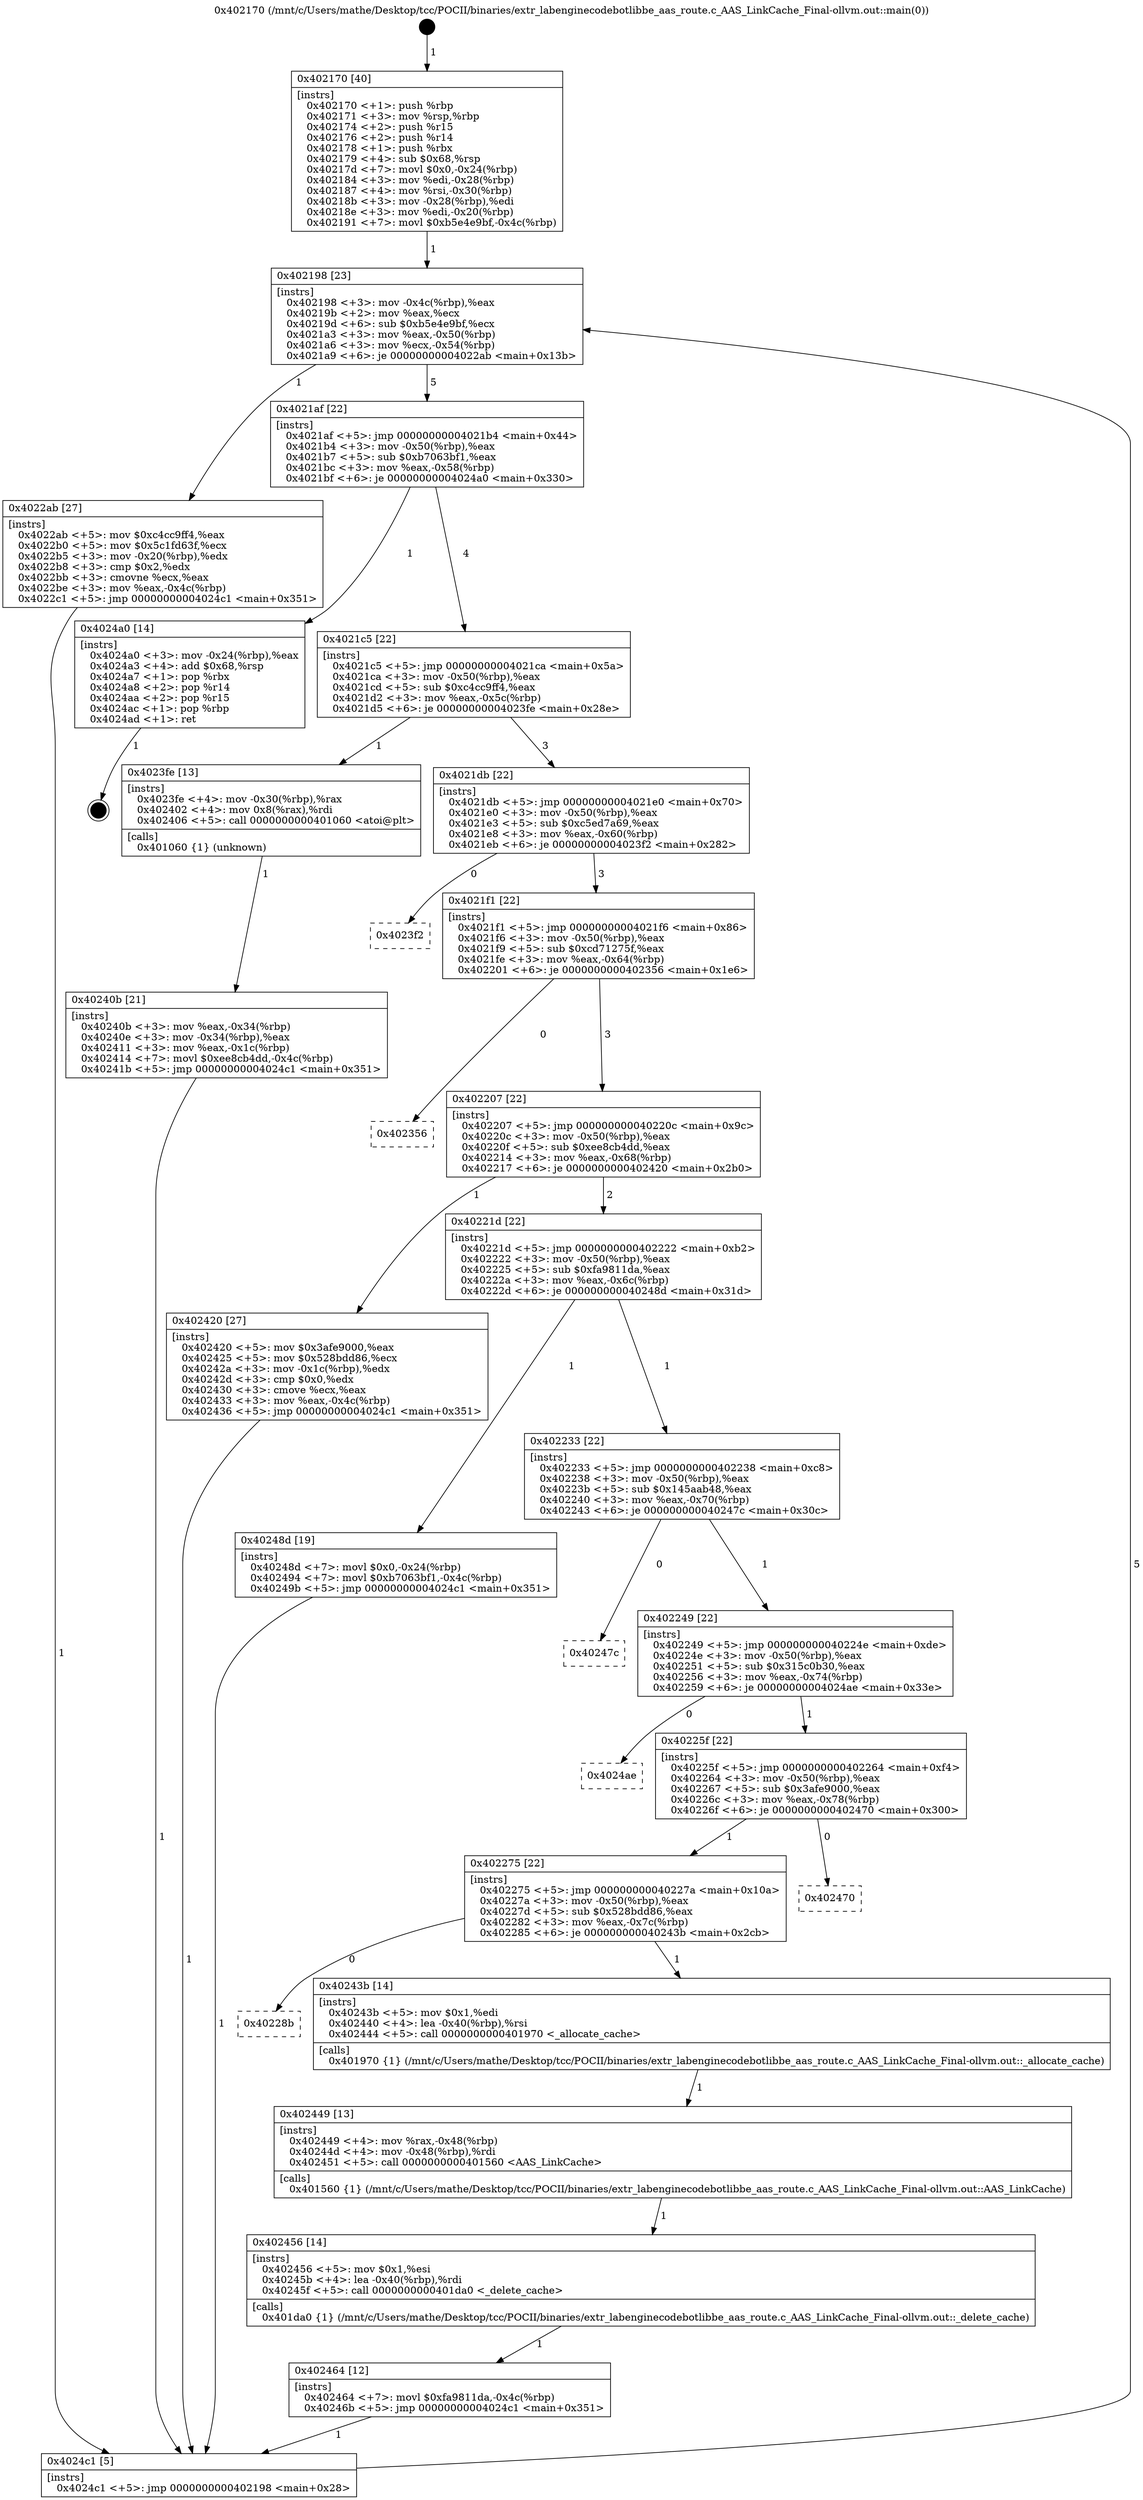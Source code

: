 digraph "0x402170" {
  label = "0x402170 (/mnt/c/Users/mathe/Desktop/tcc/POCII/binaries/extr_labenginecodebotlibbe_aas_route.c_AAS_LinkCache_Final-ollvm.out::main(0))"
  labelloc = "t"
  node[shape=record]

  Entry [label="",width=0.3,height=0.3,shape=circle,fillcolor=black,style=filled]
  "0x402198" [label="{
     0x402198 [23]\l
     | [instrs]\l
     &nbsp;&nbsp;0x402198 \<+3\>: mov -0x4c(%rbp),%eax\l
     &nbsp;&nbsp;0x40219b \<+2\>: mov %eax,%ecx\l
     &nbsp;&nbsp;0x40219d \<+6\>: sub $0xb5e4e9bf,%ecx\l
     &nbsp;&nbsp;0x4021a3 \<+3\>: mov %eax,-0x50(%rbp)\l
     &nbsp;&nbsp;0x4021a6 \<+3\>: mov %ecx,-0x54(%rbp)\l
     &nbsp;&nbsp;0x4021a9 \<+6\>: je 00000000004022ab \<main+0x13b\>\l
  }"]
  "0x4022ab" [label="{
     0x4022ab [27]\l
     | [instrs]\l
     &nbsp;&nbsp;0x4022ab \<+5\>: mov $0xc4cc9ff4,%eax\l
     &nbsp;&nbsp;0x4022b0 \<+5\>: mov $0x5c1fd63f,%ecx\l
     &nbsp;&nbsp;0x4022b5 \<+3\>: mov -0x20(%rbp),%edx\l
     &nbsp;&nbsp;0x4022b8 \<+3\>: cmp $0x2,%edx\l
     &nbsp;&nbsp;0x4022bb \<+3\>: cmovne %ecx,%eax\l
     &nbsp;&nbsp;0x4022be \<+3\>: mov %eax,-0x4c(%rbp)\l
     &nbsp;&nbsp;0x4022c1 \<+5\>: jmp 00000000004024c1 \<main+0x351\>\l
  }"]
  "0x4021af" [label="{
     0x4021af [22]\l
     | [instrs]\l
     &nbsp;&nbsp;0x4021af \<+5\>: jmp 00000000004021b4 \<main+0x44\>\l
     &nbsp;&nbsp;0x4021b4 \<+3\>: mov -0x50(%rbp),%eax\l
     &nbsp;&nbsp;0x4021b7 \<+5\>: sub $0xb7063bf1,%eax\l
     &nbsp;&nbsp;0x4021bc \<+3\>: mov %eax,-0x58(%rbp)\l
     &nbsp;&nbsp;0x4021bf \<+6\>: je 00000000004024a0 \<main+0x330\>\l
  }"]
  "0x4024c1" [label="{
     0x4024c1 [5]\l
     | [instrs]\l
     &nbsp;&nbsp;0x4024c1 \<+5\>: jmp 0000000000402198 \<main+0x28\>\l
  }"]
  "0x402170" [label="{
     0x402170 [40]\l
     | [instrs]\l
     &nbsp;&nbsp;0x402170 \<+1\>: push %rbp\l
     &nbsp;&nbsp;0x402171 \<+3\>: mov %rsp,%rbp\l
     &nbsp;&nbsp;0x402174 \<+2\>: push %r15\l
     &nbsp;&nbsp;0x402176 \<+2\>: push %r14\l
     &nbsp;&nbsp;0x402178 \<+1\>: push %rbx\l
     &nbsp;&nbsp;0x402179 \<+4\>: sub $0x68,%rsp\l
     &nbsp;&nbsp;0x40217d \<+7\>: movl $0x0,-0x24(%rbp)\l
     &nbsp;&nbsp;0x402184 \<+3\>: mov %edi,-0x28(%rbp)\l
     &nbsp;&nbsp;0x402187 \<+4\>: mov %rsi,-0x30(%rbp)\l
     &nbsp;&nbsp;0x40218b \<+3\>: mov -0x28(%rbp),%edi\l
     &nbsp;&nbsp;0x40218e \<+3\>: mov %edi,-0x20(%rbp)\l
     &nbsp;&nbsp;0x402191 \<+7\>: movl $0xb5e4e9bf,-0x4c(%rbp)\l
  }"]
  Exit [label="",width=0.3,height=0.3,shape=circle,fillcolor=black,style=filled,peripheries=2]
  "0x4024a0" [label="{
     0x4024a0 [14]\l
     | [instrs]\l
     &nbsp;&nbsp;0x4024a0 \<+3\>: mov -0x24(%rbp),%eax\l
     &nbsp;&nbsp;0x4024a3 \<+4\>: add $0x68,%rsp\l
     &nbsp;&nbsp;0x4024a7 \<+1\>: pop %rbx\l
     &nbsp;&nbsp;0x4024a8 \<+2\>: pop %r14\l
     &nbsp;&nbsp;0x4024aa \<+2\>: pop %r15\l
     &nbsp;&nbsp;0x4024ac \<+1\>: pop %rbp\l
     &nbsp;&nbsp;0x4024ad \<+1\>: ret\l
  }"]
  "0x4021c5" [label="{
     0x4021c5 [22]\l
     | [instrs]\l
     &nbsp;&nbsp;0x4021c5 \<+5\>: jmp 00000000004021ca \<main+0x5a\>\l
     &nbsp;&nbsp;0x4021ca \<+3\>: mov -0x50(%rbp),%eax\l
     &nbsp;&nbsp;0x4021cd \<+5\>: sub $0xc4cc9ff4,%eax\l
     &nbsp;&nbsp;0x4021d2 \<+3\>: mov %eax,-0x5c(%rbp)\l
     &nbsp;&nbsp;0x4021d5 \<+6\>: je 00000000004023fe \<main+0x28e\>\l
  }"]
  "0x402464" [label="{
     0x402464 [12]\l
     | [instrs]\l
     &nbsp;&nbsp;0x402464 \<+7\>: movl $0xfa9811da,-0x4c(%rbp)\l
     &nbsp;&nbsp;0x40246b \<+5\>: jmp 00000000004024c1 \<main+0x351\>\l
  }"]
  "0x4023fe" [label="{
     0x4023fe [13]\l
     | [instrs]\l
     &nbsp;&nbsp;0x4023fe \<+4\>: mov -0x30(%rbp),%rax\l
     &nbsp;&nbsp;0x402402 \<+4\>: mov 0x8(%rax),%rdi\l
     &nbsp;&nbsp;0x402406 \<+5\>: call 0000000000401060 \<atoi@plt\>\l
     | [calls]\l
     &nbsp;&nbsp;0x401060 \{1\} (unknown)\l
  }"]
  "0x4021db" [label="{
     0x4021db [22]\l
     | [instrs]\l
     &nbsp;&nbsp;0x4021db \<+5\>: jmp 00000000004021e0 \<main+0x70\>\l
     &nbsp;&nbsp;0x4021e0 \<+3\>: mov -0x50(%rbp),%eax\l
     &nbsp;&nbsp;0x4021e3 \<+5\>: sub $0xc5ed7a69,%eax\l
     &nbsp;&nbsp;0x4021e8 \<+3\>: mov %eax,-0x60(%rbp)\l
     &nbsp;&nbsp;0x4021eb \<+6\>: je 00000000004023f2 \<main+0x282\>\l
  }"]
  "0x40240b" [label="{
     0x40240b [21]\l
     | [instrs]\l
     &nbsp;&nbsp;0x40240b \<+3\>: mov %eax,-0x34(%rbp)\l
     &nbsp;&nbsp;0x40240e \<+3\>: mov -0x34(%rbp),%eax\l
     &nbsp;&nbsp;0x402411 \<+3\>: mov %eax,-0x1c(%rbp)\l
     &nbsp;&nbsp;0x402414 \<+7\>: movl $0xee8cb4dd,-0x4c(%rbp)\l
     &nbsp;&nbsp;0x40241b \<+5\>: jmp 00000000004024c1 \<main+0x351\>\l
  }"]
  "0x402456" [label="{
     0x402456 [14]\l
     | [instrs]\l
     &nbsp;&nbsp;0x402456 \<+5\>: mov $0x1,%esi\l
     &nbsp;&nbsp;0x40245b \<+4\>: lea -0x40(%rbp),%rdi\l
     &nbsp;&nbsp;0x40245f \<+5\>: call 0000000000401da0 \<_delete_cache\>\l
     | [calls]\l
     &nbsp;&nbsp;0x401da0 \{1\} (/mnt/c/Users/mathe/Desktop/tcc/POCII/binaries/extr_labenginecodebotlibbe_aas_route.c_AAS_LinkCache_Final-ollvm.out::_delete_cache)\l
  }"]
  "0x4023f2" [label="{
     0x4023f2\l
  }", style=dashed]
  "0x4021f1" [label="{
     0x4021f1 [22]\l
     | [instrs]\l
     &nbsp;&nbsp;0x4021f1 \<+5\>: jmp 00000000004021f6 \<main+0x86\>\l
     &nbsp;&nbsp;0x4021f6 \<+3\>: mov -0x50(%rbp),%eax\l
     &nbsp;&nbsp;0x4021f9 \<+5\>: sub $0xcd71275f,%eax\l
     &nbsp;&nbsp;0x4021fe \<+3\>: mov %eax,-0x64(%rbp)\l
     &nbsp;&nbsp;0x402201 \<+6\>: je 0000000000402356 \<main+0x1e6\>\l
  }"]
  "0x402449" [label="{
     0x402449 [13]\l
     | [instrs]\l
     &nbsp;&nbsp;0x402449 \<+4\>: mov %rax,-0x48(%rbp)\l
     &nbsp;&nbsp;0x40244d \<+4\>: mov -0x48(%rbp),%rdi\l
     &nbsp;&nbsp;0x402451 \<+5\>: call 0000000000401560 \<AAS_LinkCache\>\l
     | [calls]\l
     &nbsp;&nbsp;0x401560 \{1\} (/mnt/c/Users/mathe/Desktop/tcc/POCII/binaries/extr_labenginecodebotlibbe_aas_route.c_AAS_LinkCache_Final-ollvm.out::AAS_LinkCache)\l
  }"]
  "0x402356" [label="{
     0x402356\l
  }", style=dashed]
  "0x402207" [label="{
     0x402207 [22]\l
     | [instrs]\l
     &nbsp;&nbsp;0x402207 \<+5\>: jmp 000000000040220c \<main+0x9c\>\l
     &nbsp;&nbsp;0x40220c \<+3\>: mov -0x50(%rbp),%eax\l
     &nbsp;&nbsp;0x40220f \<+5\>: sub $0xee8cb4dd,%eax\l
     &nbsp;&nbsp;0x402214 \<+3\>: mov %eax,-0x68(%rbp)\l
     &nbsp;&nbsp;0x402217 \<+6\>: je 0000000000402420 \<main+0x2b0\>\l
  }"]
  "0x40228b" [label="{
     0x40228b\l
  }", style=dashed]
  "0x402420" [label="{
     0x402420 [27]\l
     | [instrs]\l
     &nbsp;&nbsp;0x402420 \<+5\>: mov $0x3afe9000,%eax\l
     &nbsp;&nbsp;0x402425 \<+5\>: mov $0x528bdd86,%ecx\l
     &nbsp;&nbsp;0x40242a \<+3\>: mov -0x1c(%rbp),%edx\l
     &nbsp;&nbsp;0x40242d \<+3\>: cmp $0x0,%edx\l
     &nbsp;&nbsp;0x402430 \<+3\>: cmove %ecx,%eax\l
     &nbsp;&nbsp;0x402433 \<+3\>: mov %eax,-0x4c(%rbp)\l
     &nbsp;&nbsp;0x402436 \<+5\>: jmp 00000000004024c1 \<main+0x351\>\l
  }"]
  "0x40221d" [label="{
     0x40221d [22]\l
     | [instrs]\l
     &nbsp;&nbsp;0x40221d \<+5\>: jmp 0000000000402222 \<main+0xb2\>\l
     &nbsp;&nbsp;0x402222 \<+3\>: mov -0x50(%rbp),%eax\l
     &nbsp;&nbsp;0x402225 \<+5\>: sub $0xfa9811da,%eax\l
     &nbsp;&nbsp;0x40222a \<+3\>: mov %eax,-0x6c(%rbp)\l
     &nbsp;&nbsp;0x40222d \<+6\>: je 000000000040248d \<main+0x31d\>\l
  }"]
  "0x40243b" [label="{
     0x40243b [14]\l
     | [instrs]\l
     &nbsp;&nbsp;0x40243b \<+5\>: mov $0x1,%edi\l
     &nbsp;&nbsp;0x402440 \<+4\>: lea -0x40(%rbp),%rsi\l
     &nbsp;&nbsp;0x402444 \<+5\>: call 0000000000401970 \<_allocate_cache\>\l
     | [calls]\l
     &nbsp;&nbsp;0x401970 \{1\} (/mnt/c/Users/mathe/Desktop/tcc/POCII/binaries/extr_labenginecodebotlibbe_aas_route.c_AAS_LinkCache_Final-ollvm.out::_allocate_cache)\l
  }"]
  "0x40248d" [label="{
     0x40248d [19]\l
     | [instrs]\l
     &nbsp;&nbsp;0x40248d \<+7\>: movl $0x0,-0x24(%rbp)\l
     &nbsp;&nbsp;0x402494 \<+7\>: movl $0xb7063bf1,-0x4c(%rbp)\l
     &nbsp;&nbsp;0x40249b \<+5\>: jmp 00000000004024c1 \<main+0x351\>\l
  }"]
  "0x402233" [label="{
     0x402233 [22]\l
     | [instrs]\l
     &nbsp;&nbsp;0x402233 \<+5\>: jmp 0000000000402238 \<main+0xc8\>\l
     &nbsp;&nbsp;0x402238 \<+3\>: mov -0x50(%rbp),%eax\l
     &nbsp;&nbsp;0x40223b \<+5\>: sub $0x145aab48,%eax\l
     &nbsp;&nbsp;0x402240 \<+3\>: mov %eax,-0x70(%rbp)\l
     &nbsp;&nbsp;0x402243 \<+6\>: je 000000000040247c \<main+0x30c\>\l
  }"]
  "0x402275" [label="{
     0x402275 [22]\l
     | [instrs]\l
     &nbsp;&nbsp;0x402275 \<+5\>: jmp 000000000040227a \<main+0x10a\>\l
     &nbsp;&nbsp;0x40227a \<+3\>: mov -0x50(%rbp),%eax\l
     &nbsp;&nbsp;0x40227d \<+5\>: sub $0x528bdd86,%eax\l
     &nbsp;&nbsp;0x402282 \<+3\>: mov %eax,-0x7c(%rbp)\l
     &nbsp;&nbsp;0x402285 \<+6\>: je 000000000040243b \<main+0x2cb\>\l
  }"]
  "0x40247c" [label="{
     0x40247c\l
  }", style=dashed]
  "0x402249" [label="{
     0x402249 [22]\l
     | [instrs]\l
     &nbsp;&nbsp;0x402249 \<+5\>: jmp 000000000040224e \<main+0xde\>\l
     &nbsp;&nbsp;0x40224e \<+3\>: mov -0x50(%rbp),%eax\l
     &nbsp;&nbsp;0x402251 \<+5\>: sub $0x315c0b30,%eax\l
     &nbsp;&nbsp;0x402256 \<+3\>: mov %eax,-0x74(%rbp)\l
     &nbsp;&nbsp;0x402259 \<+6\>: je 00000000004024ae \<main+0x33e\>\l
  }"]
  "0x402470" [label="{
     0x402470\l
  }", style=dashed]
  "0x4024ae" [label="{
     0x4024ae\l
  }", style=dashed]
  "0x40225f" [label="{
     0x40225f [22]\l
     | [instrs]\l
     &nbsp;&nbsp;0x40225f \<+5\>: jmp 0000000000402264 \<main+0xf4\>\l
     &nbsp;&nbsp;0x402264 \<+3\>: mov -0x50(%rbp),%eax\l
     &nbsp;&nbsp;0x402267 \<+5\>: sub $0x3afe9000,%eax\l
     &nbsp;&nbsp;0x40226c \<+3\>: mov %eax,-0x78(%rbp)\l
     &nbsp;&nbsp;0x40226f \<+6\>: je 0000000000402470 \<main+0x300\>\l
  }"]
  Entry -> "0x402170" [label=" 1"]
  "0x402198" -> "0x4022ab" [label=" 1"]
  "0x402198" -> "0x4021af" [label=" 5"]
  "0x4022ab" -> "0x4024c1" [label=" 1"]
  "0x402170" -> "0x402198" [label=" 1"]
  "0x4024c1" -> "0x402198" [label=" 5"]
  "0x4024a0" -> Exit [label=" 1"]
  "0x4021af" -> "0x4024a0" [label=" 1"]
  "0x4021af" -> "0x4021c5" [label=" 4"]
  "0x40248d" -> "0x4024c1" [label=" 1"]
  "0x4021c5" -> "0x4023fe" [label=" 1"]
  "0x4021c5" -> "0x4021db" [label=" 3"]
  "0x4023fe" -> "0x40240b" [label=" 1"]
  "0x40240b" -> "0x4024c1" [label=" 1"]
  "0x402464" -> "0x4024c1" [label=" 1"]
  "0x4021db" -> "0x4023f2" [label=" 0"]
  "0x4021db" -> "0x4021f1" [label=" 3"]
  "0x402456" -> "0x402464" [label=" 1"]
  "0x4021f1" -> "0x402356" [label=" 0"]
  "0x4021f1" -> "0x402207" [label=" 3"]
  "0x402449" -> "0x402456" [label=" 1"]
  "0x402207" -> "0x402420" [label=" 1"]
  "0x402207" -> "0x40221d" [label=" 2"]
  "0x402420" -> "0x4024c1" [label=" 1"]
  "0x40243b" -> "0x402449" [label=" 1"]
  "0x40221d" -> "0x40248d" [label=" 1"]
  "0x40221d" -> "0x402233" [label=" 1"]
  "0x402275" -> "0x40228b" [label=" 0"]
  "0x402233" -> "0x40247c" [label=" 0"]
  "0x402233" -> "0x402249" [label=" 1"]
  "0x402275" -> "0x40243b" [label=" 1"]
  "0x402249" -> "0x4024ae" [label=" 0"]
  "0x402249" -> "0x40225f" [label=" 1"]
  "0x40225f" -> "0x402275" [label=" 1"]
  "0x40225f" -> "0x402470" [label=" 0"]
}
